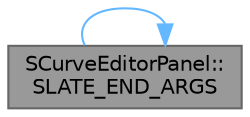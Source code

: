digraph "SCurveEditorPanel::SLATE_END_ARGS"
{
 // INTERACTIVE_SVG=YES
 // LATEX_PDF_SIZE
  bgcolor="transparent";
  edge [fontname=Helvetica,fontsize=10,labelfontname=Helvetica,labelfontsize=10];
  node [fontname=Helvetica,fontsize=10,shape=box,height=0.2,width=0.4];
  rankdir="LR";
  Node1 [id="Node000001",label="SCurveEditorPanel::\lSLATE_END_ARGS",height=0.2,width=0.4,color="gray40", fillcolor="grey60", style="filled", fontcolor="black",tooltip=" "];
  Node1 -> Node1 [id="edge1_Node000001_Node000001",color="steelblue1",style="solid",tooltip=" "];
}
